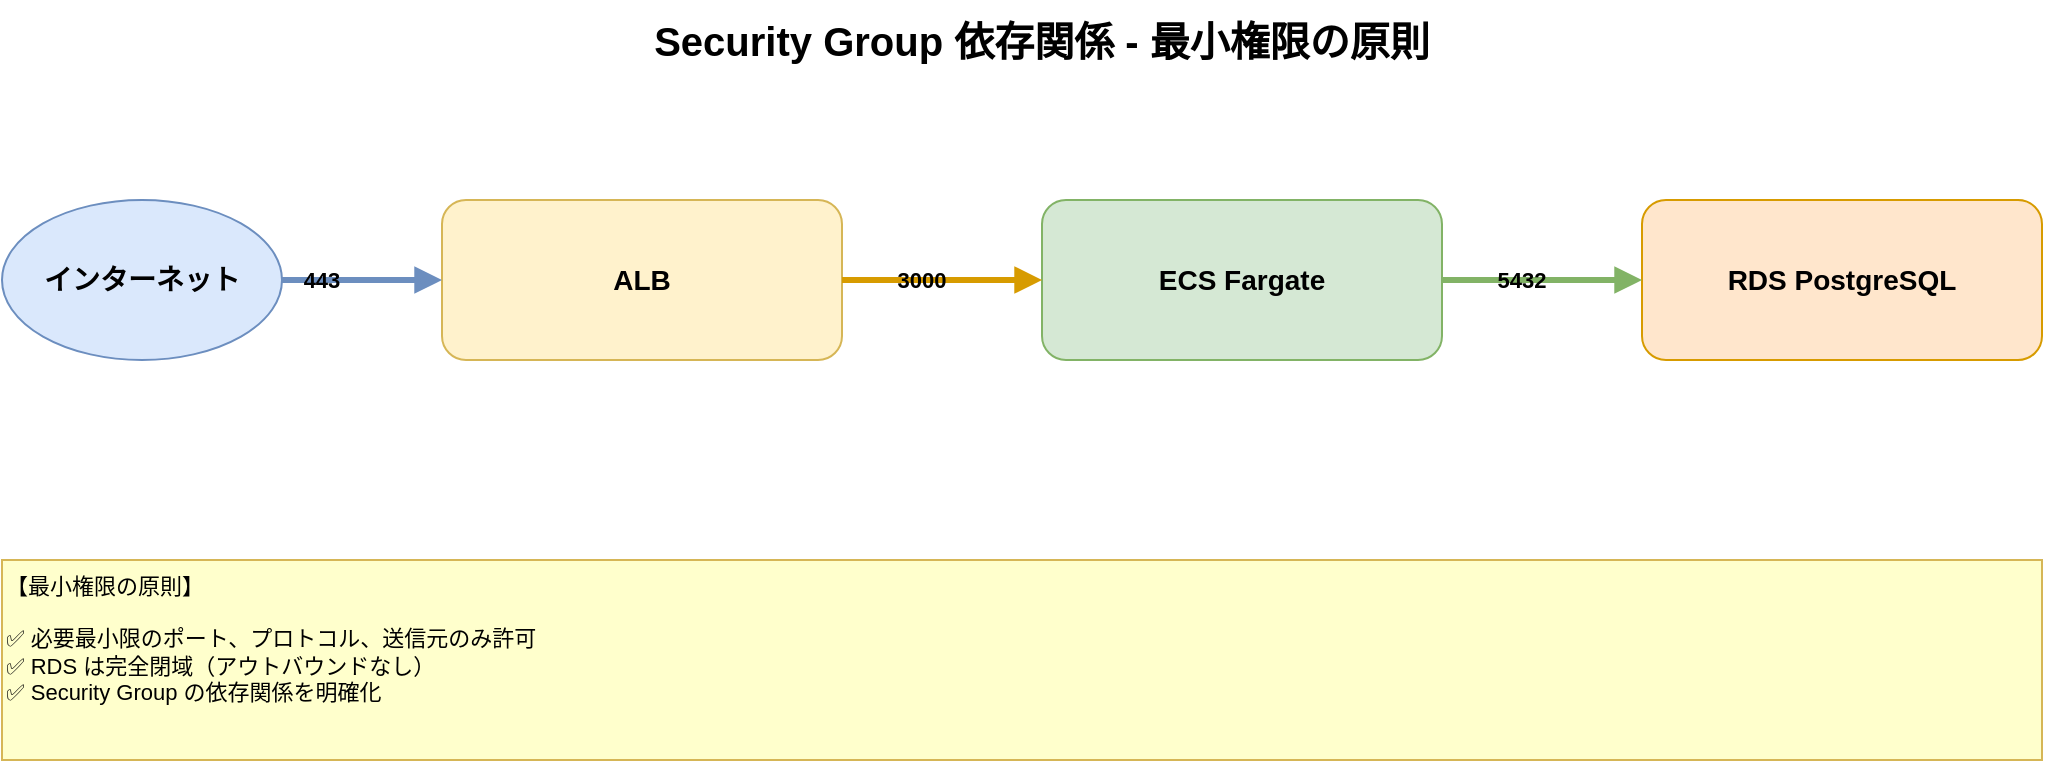 <mxfile version="24.0.0">
  <diagram name="Security Group依存関係" id="security-group">
    <mxGraphModel dx="1422" dy="794" grid="1" gridSize="10" guides="1" tooltips="1" connect="1" arrows="1" fold="1" page="1" pageScale="1" pageWidth="1169" pageHeight="827" math="0" shadow="0">
      <root>
        <mxCell id="0" />
        <mxCell id="1" parent="0" />

        <!-- Title -->
        <mxCell id="title" value="Security Group 依存関係 - 最小権限の原則" style="text;html=1;strokeColor=none;fillColor=none;align=center;verticalAlign=middle;whiteSpace=wrap;rounded=0;fontSize=20;fontStyle=1" vertex="1" parent="1">
          <mxGeometry x="250" y="20" width="700" height="40" as="geometry" />
        </mxCell>

        <!-- Internet -->
        <mxCell id="internet" value="インターネット" style="ellipse;whiteSpace=wrap;html=1;fillColor=#dae8fc;strokeColor=#6c8ebf;fontSize=14;fontStyle=1" vertex="1" parent="1">
          <mxGeometry x="80" y="120" width="140" height="80" as="geometry" />
        </mxCell>

        <!-- ALB -->
        <mxCell id="alb" value="ALB" style="rounded=1;whiteSpace=wrap;html=1;fillColor=#fff2cc;strokeColor=#d6b656;fontSize=14;fontStyle=1" vertex="1" parent="1">
          <mxGeometry x="300" y="120" width="200" height="80" as="geometry" />
        </mxCell>

        <!-- ECS -->
        <mxCell id="ecs" value="ECS Fargate" style="rounded=1;whiteSpace=wrap;html=1;fillColor=#d5e8d4;strokeColor=#82b366;fontSize=14;fontStyle=1" vertex="1" parent="1">
          <mxGeometry x="600" y="120" width="200" height="80" as="geometry" />
        </mxCell>

        <!-- RDS -->
        <mxCell id="rds" value="RDS PostgreSQL" style="rounded=1;whiteSpace=wrap;html=1;fillColor=#ffe6cc;strokeColor=#d79b00;fontSize=14;fontStyle=1" vertex="1" parent="1">
          <mxGeometry x="900" y="120" width="200" height="80" as="geometry" />
        </mxCell>

        <!-- Arrows -->
        <mxCell id="arrow1" style="edgeStyle=orthogonalEdgeStyle;rounded=0;orthogonalLoop=1;jettySize=auto;html=1;strokeWidth=3;endArrow=block;endFill=1;strokeColor=#6c8ebf;" edge="1" parent="1" source="internet" target="alb">
          <mxGeometry relative="1" as="geometry" />
        </mxCell>

        <mxCell id="arrow2" style="edgeStyle=orthogonalEdgeStyle;rounded=0;orthogonalLoop=1;jettySize=auto;html=1;strokeWidth=3;endArrow=block;endFill=1;strokeColor=#d79b00;" edge="1" parent="1" source="alb" target="ecs">
          <mxGeometry relative="1" as="geometry" />
        </mxCell>

        <mxCell id="arrow3" style="edgeStyle=orthogonalEdgeStyle;rounded=0;orthogonalLoop=1;jettySize=auto;html=1;strokeWidth=3;endArrow=block;endFill=1;strokeColor=#82b366;" edge="1" parent="1" source="ecs" target="rds">
          <mxGeometry relative="1" as="geometry" />
        </mxCell>

        <!-- Labels -->
        <mxCell id="label1" value="443" style="text;html=1;strokeColor=none;fillColor=none;align=center;verticalAlign=middle;whiteSpace=wrap;rounded=0;fontSize=11;fontStyle=1" vertex="1" parent="1">
          <mxGeometry x="220" y="150" width="40" height="20" as="geometry" />
        </mxCell>

        <mxCell id="label2" value="3000" style="text;html=1;strokeColor=none;fillColor=none;align=center;verticalAlign=middle;whiteSpace=wrap;rounded=0;fontSize=11;fontStyle=1" vertex="1" parent="1">
          <mxGeometry x="520" y="150" width="40" height="20" as="geometry" />
        </mxCell>

        <mxCell id="label3" value="5432" style="text;html=1;strokeColor=none;fillColor=none;align=center;verticalAlign=middle;whiteSpace=wrap;rounded=0;fontSize=11;fontStyle=1" vertex="1" parent="1">
          <mxGeometry x="820" y="150" width="40" height="20" as="geometry" />
        </mxCell>

        <!-- Note -->
        <mxCell id="note" value="【最小権限の原則】&#xa;&#xa;✅ 必要最小限のポート、プロトコル、送信元のみ許可&#xa;✅ RDS は完全閉域（アウトバウンドなし）&#xa;✅ Security Group の依存関係を明確化" style="rounded=0;whiteSpace=wrap;html=1;fillColor=#ffffcc;strokeColor=#d6b656;align=left;verticalAlign=top;fontSize=11;" vertex="1" parent="1">
          <mxGeometry x="80" y="300" width="1020" height="100" as="geometry" />
        </mxCell>

      </root>
    </mxGraphModel>
  </diagram>
</mxfile>
